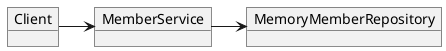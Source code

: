 @startuml

object Client
object MemberService
object MemoryMemberRepository

Client -> MemberService
MemberService -> MemoryMemberRepository
@enduml